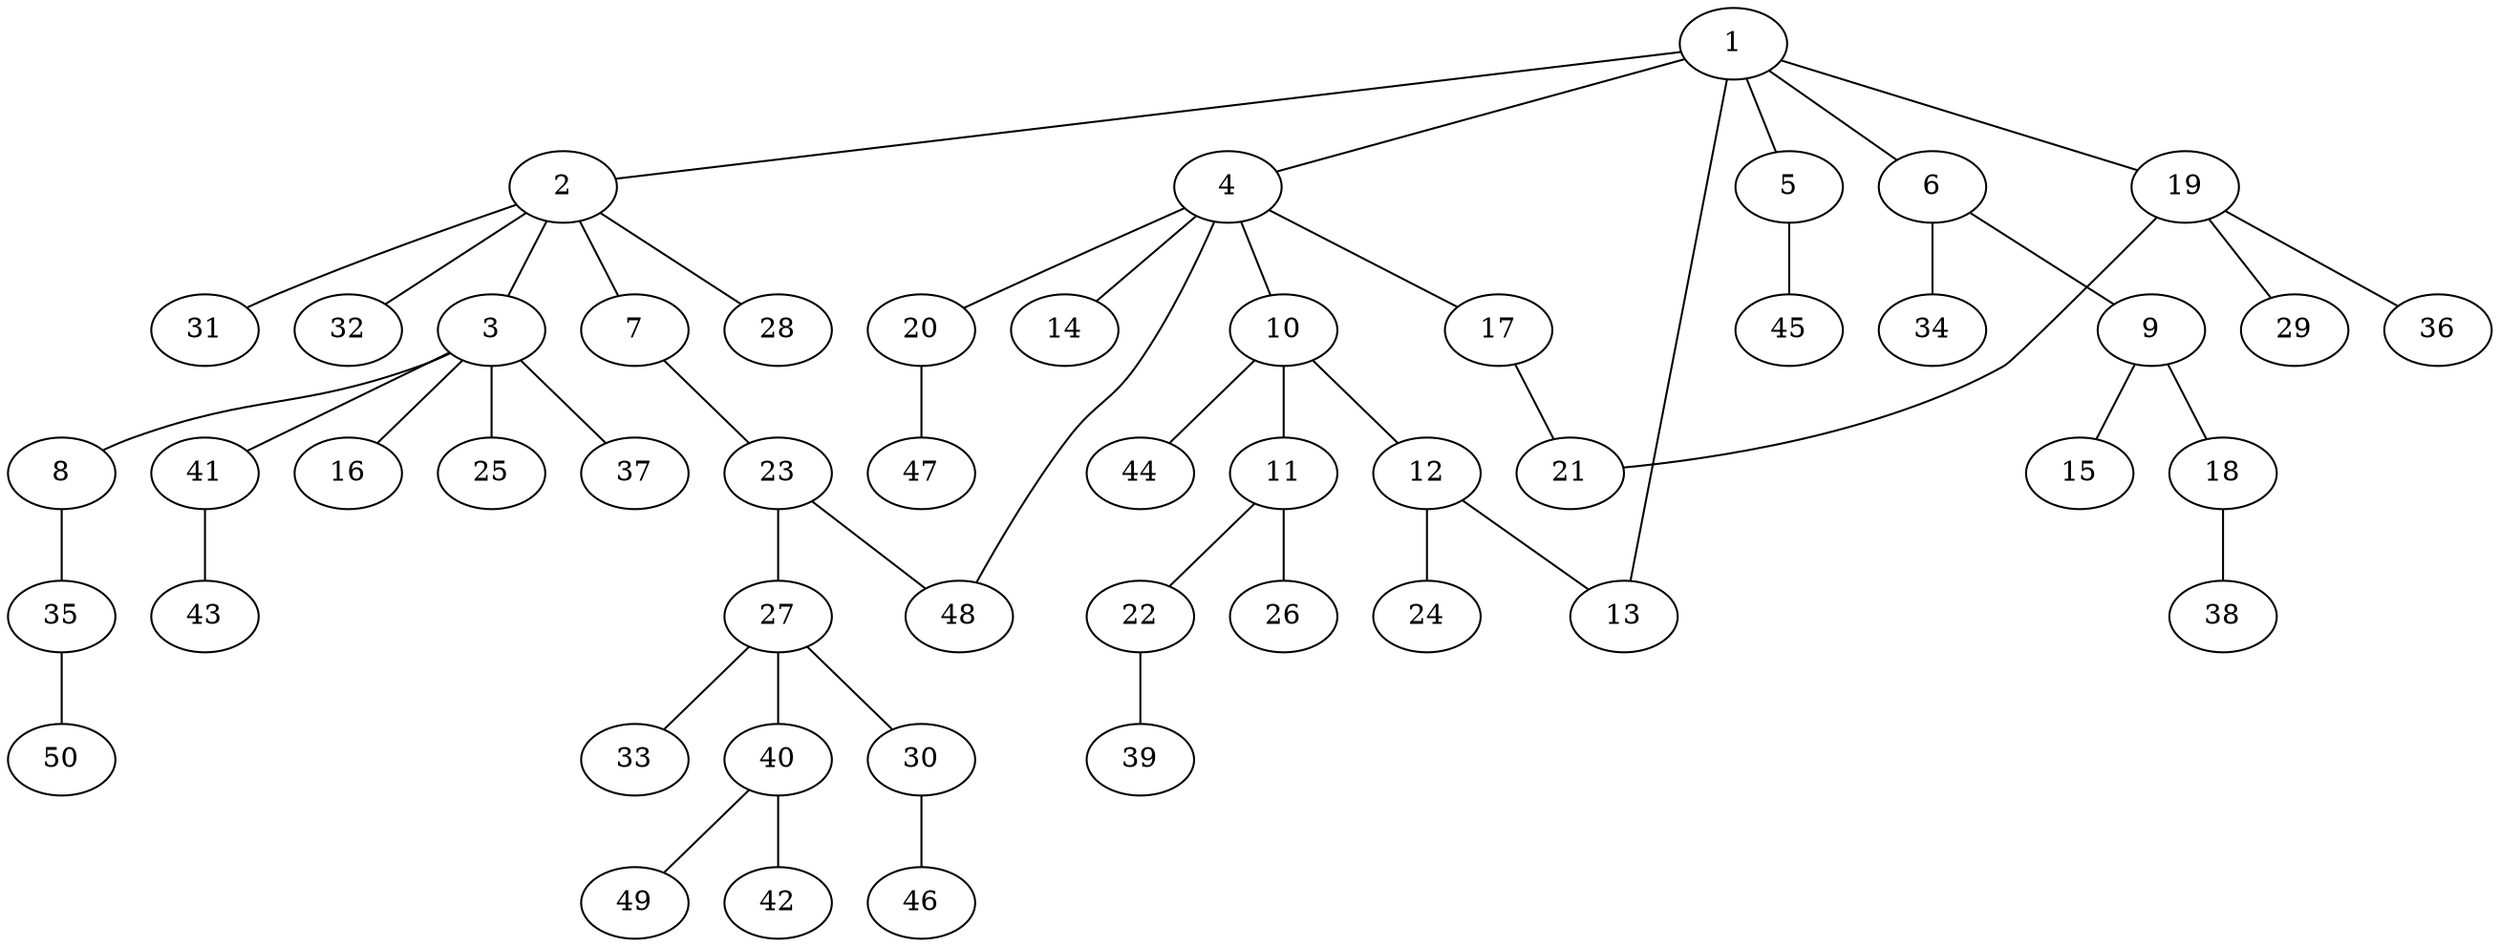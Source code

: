 graph graphname {1--2
1--4
1--5
1--6
1--13
1--19
2--3
2--7
2--28
2--31
2--32
3--8
3--16
3--25
3--37
3--41
4--10
4--14
4--17
4--20
4--48
5--45
6--9
6--34
7--23
8--35
9--15
9--18
10--11
10--12
10--44
11--22
11--26
12--13
12--24
17--21
18--38
19--21
19--29
19--36
20--47
22--39
23--27
23--48
27--30
27--33
27--40
30--46
35--50
40--42
40--49
41--43
}